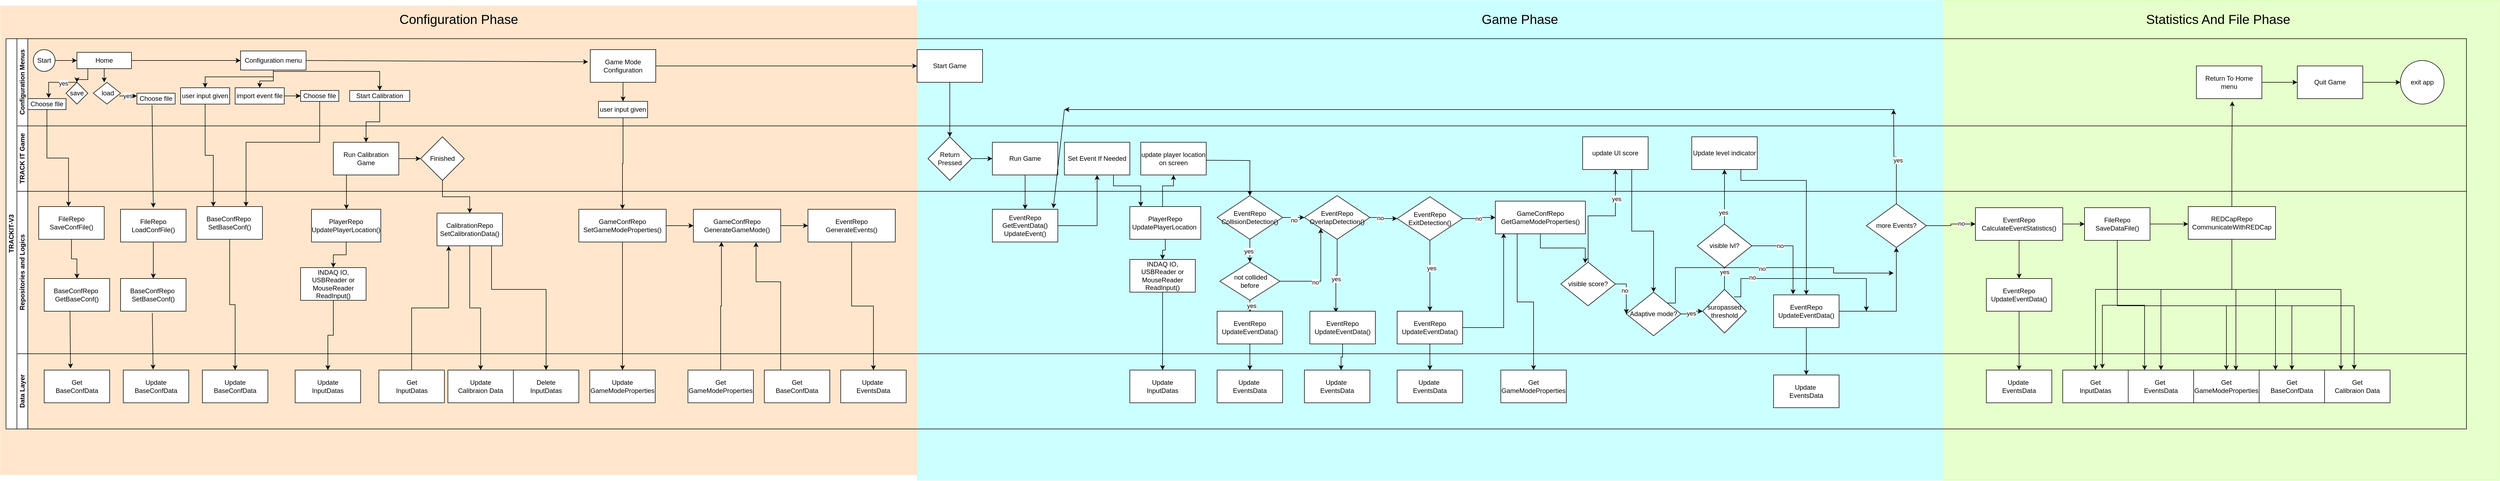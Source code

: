 <mxfile version="21.6.1" type="device">
  <diagram id="prtHgNgQTEPvFCAcTncT" name="Page-1">
    <mxGraphModel dx="2963" dy="1720" grid="1" gridSize="10" guides="1" tooltips="1" connect="1" arrows="1" fold="1" page="1" pageScale="1" pageWidth="827" pageHeight="1169" math="0" shadow="0">
      <root>
        <mxCell id="0" />
        <mxCell id="1" parent="0" />
        <mxCell id="Np0CJvyXixLCa7mFYNu2-282" value="" style="rounded=0;whiteSpace=wrap;html=1;strokeColor=#CCFF99;fillColor=#E6FFCC;" vertex="1" parent="1">
          <mxGeometry x="3660" y="60" width="1030" height="880" as="geometry" />
        </mxCell>
        <mxCell id="Np0CJvyXixLCa7mFYNu2-280" value="" style="rounded=0;whiteSpace=wrap;html=1;fillColor=#CCFFFF;strokeColor=#CCFFFF;" vertex="1" parent="1">
          <mxGeometry x="1790" y="60" width="1880" height="880" as="geometry" />
        </mxCell>
        <mxCell id="Np0CJvyXixLCa7mFYNu2-279" value="" style="rounded=0;whiteSpace=wrap;html=1;fillColor=#FFE6CC;strokeColor=#FFE6CC;" vertex="1" parent="1">
          <mxGeometry x="110" y="70" width="1680" height="860" as="geometry" />
        </mxCell>
        <mxCell id="dNxyNK7c78bLwvsdeMH5-19" value="TRACKIT-V3" style="swimlane;html=1;childLayout=stackLayout;resizeParent=1;resizeParentMax=0;horizontal=0;startSize=20;horizontalStack=0;" parent="1" vertex="1">
          <mxGeometry x="120" y="130" width="4510" height="716" as="geometry" />
        </mxCell>
        <mxCell id="dNxyNK7c78bLwvsdeMH5-20" value="Configuration Menus" style="swimlane;html=1;startSize=20;horizontal=0;" parent="dNxyNK7c78bLwvsdeMH5-19" vertex="1">
          <mxGeometry x="20" width="4490" height="160" as="geometry" />
        </mxCell>
        <mxCell id="dNxyNK7c78bLwvsdeMH5-25" value="" style="edgeStyle=orthogonalEdgeStyle;rounded=0;orthogonalLoop=1;jettySize=auto;html=1;" parent="dNxyNK7c78bLwvsdeMH5-20" source="dNxyNK7c78bLwvsdeMH5-23" edge="1">
          <mxGeometry relative="1" as="geometry">
            <mxPoint x="110" y="40" as="targetPoint" />
          </mxGeometry>
        </mxCell>
        <mxCell id="dNxyNK7c78bLwvsdeMH5-23" value="Start" style="ellipse;whiteSpace=wrap;html=1;" parent="dNxyNK7c78bLwvsdeMH5-20" vertex="1">
          <mxGeometry x="30" y="20" width="40" height="40" as="geometry" />
        </mxCell>
        <mxCell id="Np0CJvyXixLCa7mFYNu2-277" style="edgeStyle=orthogonalEdgeStyle;rounded=0;orthogonalLoop=1;jettySize=auto;html=1;entryX=0.4;entryY=0;entryDx=0;entryDy=0;entryPerimeter=0;" edge="1" parent="dNxyNK7c78bLwvsdeMH5-20" source="Np0CJvyXixLCa7mFYNu2-10" target="Np0CJvyXixLCa7mFYNu2-11">
          <mxGeometry relative="1" as="geometry" />
        </mxCell>
        <mxCell id="Np0CJvyXixLCa7mFYNu2-278" style="edgeStyle=orthogonalEdgeStyle;rounded=0;orthogonalLoop=1;jettySize=auto;html=1;entryX=0.5;entryY=0;entryDx=0;entryDy=0;" edge="1" parent="dNxyNK7c78bLwvsdeMH5-20" source="Np0CJvyXixLCa7mFYNu2-10" target="Np0CJvyXixLCa7mFYNu2-22">
          <mxGeometry relative="1" as="geometry">
            <Array as="points">
              <mxPoint x="130" y="75" />
              <mxPoint x="110" y="75" />
            </Array>
          </mxGeometry>
        </mxCell>
        <mxCell id="Np0CJvyXixLCa7mFYNu2-10" value="Home" style="rounded=0;whiteSpace=wrap;html=1;" vertex="1" parent="dNxyNK7c78bLwvsdeMH5-20">
          <mxGeometry x="110" y="25" width="100" height="30" as="geometry" />
        </mxCell>
        <mxCell id="Np0CJvyXixLCa7mFYNu2-11" value="&amp;nbsp;load" style="rhombus;whiteSpace=wrap;html=1;" vertex="1" parent="dNxyNK7c78bLwvsdeMH5-20">
          <mxGeometry x="140" y="80" width="50" height="40" as="geometry" />
        </mxCell>
        <mxCell id="Np0CJvyXixLCa7mFYNu2-13" value="Choose file" style="rounded=0;whiteSpace=wrap;html=1;" vertex="1" parent="dNxyNK7c78bLwvsdeMH5-20">
          <mxGeometry x="220" y="100" width="70" height="20" as="geometry" />
        </mxCell>
        <mxCell id="Np0CJvyXixLCa7mFYNu2-14" value="" style="edgeStyle=orthogonalEdgeStyle;rounded=0;orthogonalLoop=1;jettySize=auto;html=1;exitX=0.954;exitY=0.627;exitDx=0;exitDy=0;exitPerimeter=0;" edge="1" parent="dNxyNK7c78bLwvsdeMH5-20" source="Np0CJvyXixLCa7mFYNu2-11">
          <mxGeometry relative="1" as="geometry">
            <mxPoint x="190" y="130" as="sourcePoint" />
            <mxPoint x="220" y="105" as="targetPoint" />
          </mxGeometry>
        </mxCell>
        <mxCell id="Np0CJvyXixLCa7mFYNu2-19" value="yes" style="edgeLabel;html=1;align=center;verticalAlign=middle;resizable=0;points=[];" vertex="1" connectable="0" parent="Np0CJvyXixLCa7mFYNu2-14">
          <mxGeometry x="-0.088" relative="1" as="geometry">
            <mxPoint as="offset" />
          </mxGeometry>
        </mxCell>
        <mxCell id="Np0CJvyXixLCa7mFYNu2-20" value="" style="endArrow=classic;html=1;rounded=0;exitX=1;exitY=0.5;exitDx=0;exitDy=0;entryX=0;entryY=0.5;entryDx=0;entryDy=0;" edge="1" parent="dNxyNK7c78bLwvsdeMH5-20" source="Np0CJvyXixLCa7mFYNu2-10" target="Np0CJvyXixLCa7mFYNu2-21">
          <mxGeometry width="50" height="50" relative="1" as="geometry">
            <mxPoint x="270" y="90" as="sourcePoint" />
            <mxPoint x="310" y="40" as="targetPoint" />
          </mxGeometry>
        </mxCell>
        <mxCell id="Np0CJvyXixLCa7mFYNu2-272" style="edgeStyle=orthogonalEdgeStyle;rounded=0;orthogonalLoop=1;jettySize=auto;html=1;" edge="1" parent="dNxyNK7c78bLwvsdeMH5-20" source="Np0CJvyXixLCa7mFYNu2-21" target="Np0CJvyXixLCa7mFYNu2-45">
          <mxGeometry relative="1" as="geometry">
            <Array as="points">
              <mxPoint x="470" y="60" />
              <mxPoint x="665" y="60" />
            </Array>
          </mxGeometry>
        </mxCell>
        <mxCell id="Np0CJvyXixLCa7mFYNu2-273" style="edgeStyle=orthogonalEdgeStyle;rounded=0;orthogonalLoop=1;jettySize=auto;html=1;" edge="1" parent="dNxyNK7c78bLwvsdeMH5-20" source="Np0CJvyXixLCa7mFYNu2-21" target="Np0CJvyXixLCa7mFYNu2-35">
          <mxGeometry relative="1" as="geometry" />
        </mxCell>
        <mxCell id="Np0CJvyXixLCa7mFYNu2-274" style="edgeStyle=orthogonalEdgeStyle;rounded=0;orthogonalLoop=1;jettySize=auto;html=1;" edge="1" parent="dNxyNK7c78bLwvsdeMH5-20" source="Np0CJvyXixLCa7mFYNu2-21" target="Np0CJvyXixLCa7mFYNu2-34">
          <mxGeometry relative="1" as="geometry">
            <Array as="points">
              <mxPoint x="470" y="70" />
              <mxPoint x="345" y="70" />
            </Array>
          </mxGeometry>
        </mxCell>
        <mxCell id="Np0CJvyXixLCa7mFYNu2-21" value="Configuration menu" style="rounded=0;whiteSpace=wrap;html=1;" vertex="1" parent="dNxyNK7c78bLwvsdeMH5-20">
          <mxGeometry x="410" y="22.5" width="120" height="35" as="geometry" />
        </mxCell>
        <mxCell id="Np0CJvyXixLCa7mFYNu2-29" style="edgeStyle=orthogonalEdgeStyle;rounded=0;orthogonalLoop=1;jettySize=auto;html=1;entryX=0.546;entryY=-0.055;entryDx=0;entryDy=0;entryPerimeter=0;" edge="1" parent="dNxyNK7c78bLwvsdeMH5-20" source="Np0CJvyXixLCa7mFYNu2-22" target="Np0CJvyXixLCa7mFYNu2-27">
          <mxGeometry relative="1" as="geometry">
            <Array as="points">
              <mxPoint x="58" y="80" />
            </Array>
          </mxGeometry>
        </mxCell>
        <mxCell id="Np0CJvyXixLCa7mFYNu2-30" value="yes" style="edgeLabel;html=1;align=center;verticalAlign=middle;resizable=0;points=[];" vertex="1" connectable="0" parent="Np0CJvyXixLCa7mFYNu2-29">
          <mxGeometry x="-0.377" y="2" relative="1" as="geometry">
            <mxPoint as="offset" />
          </mxGeometry>
        </mxCell>
        <mxCell id="Np0CJvyXixLCa7mFYNu2-22" value="save" style="rhombus;whiteSpace=wrap;html=1;" vertex="1" parent="dNxyNK7c78bLwvsdeMH5-20">
          <mxGeometry x="90" y="80" width="40" height="40" as="geometry" />
        </mxCell>
        <mxCell id="Np0CJvyXixLCa7mFYNu2-27" value="Choose file" style="rounded=0;whiteSpace=wrap;html=1;" vertex="1" parent="dNxyNK7c78bLwvsdeMH5-20">
          <mxGeometry x="20" y="110" width="70" height="20" as="geometry" />
        </mxCell>
        <mxCell id="Np0CJvyXixLCa7mFYNu2-34" value="user input given" style="rounded=0;whiteSpace=wrap;html=1;" vertex="1" parent="dNxyNK7c78bLwvsdeMH5-20">
          <mxGeometry x="300" y="90" width="90" height="30" as="geometry" />
        </mxCell>
        <mxCell id="Np0CJvyXixLCa7mFYNu2-276" style="edgeStyle=orthogonalEdgeStyle;rounded=0;orthogonalLoop=1;jettySize=auto;html=1;entryX=0;entryY=0.5;entryDx=0;entryDy=0;" edge="1" parent="dNxyNK7c78bLwvsdeMH5-20" source="Np0CJvyXixLCa7mFYNu2-35" target="Np0CJvyXixLCa7mFYNu2-37">
          <mxGeometry relative="1" as="geometry" />
        </mxCell>
        <mxCell id="Np0CJvyXixLCa7mFYNu2-35" value="import event file" style="rounded=0;whiteSpace=wrap;html=1;" vertex="1" parent="dNxyNK7c78bLwvsdeMH5-20">
          <mxGeometry x="400" y="90" width="90" height="30" as="geometry" />
        </mxCell>
        <mxCell id="Np0CJvyXixLCa7mFYNu2-37" value="Choose file" style="rounded=0;whiteSpace=wrap;html=1;" vertex="1" parent="dNxyNK7c78bLwvsdeMH5-20">
          <mxGeometry x="520" y="95" width="70" height="20" as="geometry" />
        </mxCell>
        <mxCell id="Np0CJvyXixLCa7mFYNu2-45" value="Start Calibration" style="rounded=0;whiteSpace=wrap;html=1;" vertex="1" parent="dNxyNK7c78bLwvsdeMH5-20">
          <mxGeometry x="610" y="95" width="110" height="20" as="geometry" />
        </mxCell>
        <mxCell id="Np0CJvyXixLCa7mFYNu2-82" style="edgeStyle=orthogonalEdgeStyle;rounded=0;orthogonalLoop=1;jettySize=auto;html=1;" edge="1" parent="dNxyNK7c78bLwvsdeMH5-20" source="Np0CJvyXixLCa7mFYNu2-54" target="Np0CJvyXixLCa7mFYNu2-56">
          <mxGeometry relative="1" as="geometry" />
        </mxCell>
        <mxCell id="Np0CJvyXixLCa7mFYNu2-101" style="edgeStyle=orthogonalEdgeStyle;rounded=0;orthogonalLoop=1;jettySize=auto;html=1;" edge="1" parent="dNxyNK7c78bLwvsdeMH5-20" source="Np0CJvyXixLCa7mFYNu2-54" target="Np0CJvyXixLCa7mFYNu2-99">
          <mxGeometry relative="1" as="geometry" />
        </mxCell>
        <mxCell id="Np0CJvyXixLCa7mFYNu2-54" value="Game Mode Configuration" style="rounded=0;whiteSpace=wrap;html=1;" vertex="1" parent="dNxyNK7c78bLwvsdeMH5-20">
          <mxGeometry x="1051" y="20" width="120" height="60" as="geometry" />
        </mxCell>
        <mxCell id="Np0CJvyXixLCa7mFYNu2-55" value="" style="endArrow=classic;html=1;rounded=0;exitX=1;exitY=0.5;exitDx=0;exitDy=0;entryX=-0.034;entryY=0.374;entryDx=0;entryDy=0;entryPerimeter=0;" edge="1" parent="dNxyNK7c78bLwvsdeMH5-20" source="Np0CJvyXixLCa7mFYNu2-21" target="Np0CJvyXixLCa7mFYNu2-54">
          <mxGeometry width="50" height="50" relative="1" as="geometry">
            <mxPoint x="620" y="80" as="sourcePoint" />
            <mxPoint x="670" y="30" as="targetPoint" />
          </mxGeometry>
        </mxCell>
        <mxCell id="Np0CJvyXixLCa7mFYNu2-56" value="user input given" style="rounded=0;whiteSpace=wrap;html=1;" vertex="1" parent="dNxyNK7c78bLwvsdeMH5-20">
          <mxGeometry x="1066" y="115" width="90" height="30" as="geometry" />
        </mxCell>
        <mxCell id="Np0CJvyXixLCa7mFYNu2-99" value="Start Game" style="rounded=0;whiteSpace=wrap;html=1;" vertex="1" parent="dNxyNK7c78bLwvsdeMH5-20">
          <mxGeometry x="1650" y="20" width="120" height="60" as="geometry" />
        </mxCell>
        <mxCell id="Np0CJvyXixLCa7mFYNu2-221" value="" style="endArrow=classic;html=1;rounded=0;" edge="1" parent="dNxyNK7c78bLwvsdeMH5-20">
          <mxGeometry width="50" height="50" relative="1" as="geometry">
            <mxPoint x="3441.333" y="130" as="sourcePoint" />
            <mxPoint x="1920" y="130" as="targetPoint" />
          </mxGeometry>
        </mxCell>
        <mxCell id="Np0CJvyXixLCa7mFYNu2-265" style="edgeStyle=orthogonalEdgeStyle;rounded=0;orthogonalLoop=1;jettySize=auto;html=1;entryX=0;entryY=0.5;entryDx=0;entryDy=0;" edge="1" parent="dNxyNK7c78bLwvsdeMH5-20" source="Np0CJvyXixLCa7mFYNu2-262" target="Np0CJvyXixLCa7mFYNu2-264">
          <mxGeometry relative="1" as="geometry" />
        </mxCell>
        <mxCell id="Np0CJvyXixLCa7mFYNu2-262" value="Return To Home menu" style="rounded=0;whiteSpace=wrap;html=1;" vertex="1" parent="dNxyNK7c78bLwvsdeMH5-20">
          <mxGeometry x="3995" y="50" width="120" height="60" as="geometry" />
        </mxCell>
        <mxCell id="Np0CJvyXixLCa7mFYNu2-267" style="edgeStyle=orthogonalEdgeStyle;rounded=0;orthogonalLoop=1;jettySize=auto;html=1;" edge="1" parent="dNxyNK7c78bLwvsdeMH5-20" source="Np0CJvyXixLCa7mFYNu2-264" target="Np0CJvyXixLCa7mFYNu2-266">
          <mxGeometry relative="1" as="geometry" />
        </mxCell>
        <mxCell id="Np0CJvyXixLCa7mFYNu2-264" value="Quit Game" style="rounded=0;whiteSpace=wrap;html=1;" vertex="1" parent="dNxyNK7c78bLwvsdeMH5-20">
          <mxGeometry x="4180" y="50" width="120" height="60" as="geometry" />
        </mxCell>
        <mxCell id="Np0CJvyXixLCa7mFYNu2-266" value="exit app" style="ellipse;whiteSpace=wrap;html=1;aspect=fixed;" vertex="1" parent="dNxyNK7c78bLwvsdeMH5-20">
          <mxGeometry x="4369" y="40" width="80" height="80" as="geometry" />
        </mxCell>
        <mxCell id="dNxyNK7c78bLwvsdeMH5-21" value="TRACK IT Game" style="swimlane;html=1;startSize=20;horizontal=0;" parent="dNxyNK7c78bLwvsdeMH5-19" vertex="1">
          <mxGeometry x="20" y="160" width="4490" height="120" as="geometry" />
        </mxCell>
        <mxCell id="Np0CJvyXixLCa7mFYNu2-64" style="edgeStyle=orthogonalEdgeStyle;rounded=0;orthogonalLoop=1;jettySize=auto;html=1;entryX=0;entryY=0.5;entryDx=0;entryDy=0;" edge="1" parent="dNxyNK7c78bLwvsdeMH5-21" source="Np0CJvyXixLCa7mFYNu2-48" target="Np0CJvyXixLCa7mFYNu2-68">
          <mxGeometry relative="1" as="geometry">
            <mxPoint x="730" y="60" as="targetPoint" />
          </mxGeometry>
        </mxCell>
        <mxCell id="Np0CJvyXixLCa7mFYNu2-48" value="Run Calibration Game" style="rounded=0;whiteSpace=wrap;html=1;" vertex="1" parent="dNxyNK7c78bLwvsdeMH5-21">
          <mxGeometry x="580" y="30" width="120" height="60" as="geometry" />
        </mxCell>
        <mxCell id="Np0CJvyXixLCa7mFYNu2-68" value="Finished" style="rhombus;whiteSpace=wrap;html=1;" vertex="1" parent="dNxyNK7c78bLwvsdeMH5-21">
          <mxGeometry x="740" y="20" width="80" height="80" as="geometry" />
        </mxCell>
        <mxCell id="Np0CJvyXixLCa7mFYNu2-106" style="edgeStyle=orthogonalEdgeStyle;rounded=0;orthogonalLoop=1;jettySize=auto;html=1;entryX=0;entryY=0.5;entryDx=0;entryDy=0;" edge="1" parent="dNxyNK7c78bLwvsdeMH5-21" source="Np0CJvyXixLCa7mFYNu2-103" target="Np0CJvyXixLCa7mFYNu2-105">
          <mxGeometry relative="1" as="geometry" />
        </mxCell>
        <mxCell id="Np0CJvyXixLCa7mFYNu2-103" value="Return Pressed" style="rhombus;whiteSpace=wrap;html=1;" vertex="1" parent="dNxyNK7c78bLwvsdeMH5-21">
          <mxGeometry x="1670" y="20" width="80" height="80" as="geometry" />
        </mxCell>
        <mxCell id="Np0CJvyXixLCa7mFYNu2-105" value="Run Game" style="rounded=0;whiteSpace=wrap;html=1;" vertex="1" parent="dNxyNK7c78bLwvsdeMH5-21">
          <mxGeometry x="1788" y="30" width="120" height="60" as="geometry" />
        </mxCell>
        <mxCell id="Np0CJvyXixLCa7mFYNu2-111" value="Set Event If Needed" style="rounded=0;whiteSpace=wrap;html=1;" vertex="1" parent="dNxyNK7c78bLwvsdeMH5-21">
          <mxGeometry x="1920" y="30" width="120" height="60" as="geometry" />
        </mxCell>
        <mxCell id="Np0CJvyXixLCa7mFYNu2-123" value="update player location on screen" style="rounded=0;whiteSpace=wrap;html=1;" vertex="1" parent="dNxyNK7c78bLwvsdeMH5-21">
          <mxGeometry x="2060" y="30" width="120" height="60" as="geometry" />
        </mxCell>
        <mxCell id="Np0CJvyXixLCa7mFYNu2-183" value="update UI score" style="rounded=0;whiteSpace=wrap;html=1;" vertex="1" parent="dNxyNK7c78bLwvsdeMH5-21">
          <mxGeometry x="2870" y="20" width="120" height="60" as="geometry" />
        </mxCell>
        <mxCell id="Np0CJvyXixLCa7mFYNu2-188" value="Update level indicator" style="rounded=0;whiteSpace=wrap;html=1;" vertex="1" parent="dNxyNK7c78bLwvsdeMH5-21">
          <mxGeometry x="3070" y="20" width="120" height="60" as="geometry" />
        </mxCell>
        <mxCell id="Np0CJvyXixLCa7mFYNu2-18" value="" style="endArrow=classic;html=1;rounded=0;exitX=0.485;exitY=1.053;exitDx=0;exitDy=0;exitPerimeter=0;entryX=0.455;entryY=-0.018;entryDx=0;entryDy=0;entryPerimeter=0;" edge="1" parent="dNxyNK7c78bLwvsdeMH5-19" source="Np0CJvyXixLCa7mFYNu2-16" target="Np0CJvyXixLCa7mFYNu2-17">
          <mxGeometry width="50" height="50" relative="1" as="geometry">
            <mxPoint x="400" y="450" as="sourcePoint" />
            <mxPoint x="450" y="400" as="targetPoint" />
          </mxGeometry>
        </mxCell>
        <mxCell id="Np0CJvyXixLCa7mFYNu2-32" value="" style="endArrow=classic;html=1;rounded=0;exitX=0.394;exitY=0.982;exitDx=0;exitDy=0;exitPerimeter=0;entryX=0.402;entryY=-0.05;entryDx=0;entryDy=0;entryPerimeter=0;" edge="1" parent="dNxyNK7c78bLwvsdeMH5-19" source="Np0CJvyXixLCa7mFYNu2-25" target="Np0CJvyXixLCa7mFYNu2-24">
          <mxGeometry width="50" height="50" relative="1" as="geometry">
            <mxPoint x="89" y="139" as="sourcePoint" />
            <mxPoint x="100" y="297" as="targetPoint" />
          </mxGeometry>
        </mxCell>
        <mxCell id="Np0CJvyXixLCa7mFYNu2-67" value="" style="edgeStyle=orthogonalEdgeStyle;rounded=0;orthogonalLoop=1;jettySize=auto;html=1;" edge="1" parent="dNxyNK7c78bLwvsdeMH5-19" source="Np0CJvyXixLCa7mFYNu2-48" target="Np0CJvyXixLCa7mFYNu2-65">
          <mxGeometry relative="1" as="geometry">
            <Array as="points">
              <mxPoint x="624" y="270" />
              <mxPoint x="624" y="270" />
            </Array>
          </mxGeometry>
        </mxCell>
        <mxCell id="Np0CJvyXixLCa7mFYNu2-69" value="" style="edgeStyle=orthogonalEdgeStyle;rounded=0;orthogonalLoop=1;jettySize=auto;html=1;" edge="1" parent="dNxyNK7c78bLwvsdeMH5-19" source="Np0CJvyXixLCa7mFYNu2-68" target="Np0CJvyXixLCa7mFYNu2-50">
          <mxGeometry relative="1" as="geometry" />
        </mxCell>
        <mxCell id="Np0CJvyXixLCa7mFYNu2-76" style="edgeStyle=orthogonalEdgeStyle;rounded=0;orthogonalLoop=1;jettySize=auto;html=1;" edge="1" parent="dNxyNK7c78bLwvsdeMH5-19" source="Np0CJvyXixLCa7mFYNu2-70" target="Np0CJvyXixLCa7mFYNu2-75">
          <mxGeometry relative="1" as="geometry" />
        </mxCell>
        <mxCell id="Np0CJvyXixLCa7mFYNu2-78" style="edgeStyle=orthogonalEdgeStyle;rounded=0;orthogonalLoop=1;jettySize=auto;html=1;entryX=0.178;entryY=1.006;entryDx=0;entryDy=0;entryPerimeter=0;" edge="1" parent="dNxyNK7c78bLwvsdeMH5-19" source="Np0CJvyXixLCa7mFYNu2-77" target="Np0CJvyXixLCa7mFYNu2-50">
          <mxGeometry relative="1" as="geometry" />
        </mxCell>
        <mxCell id="Np0CJvyXixLCa7mFYNu2-79" style="edgeStyle=orthogonalEdgeStyle;rounded=0;orthogonalLoop=1;jettySize=auto;html=1;entryX=0.5;entryY=0;entryDx=0;entryDy=0;" edge="1" parent="dNxyNK7c78bLwvsdeMH5-19" source="Np0CJvyXixLCa7mFYNu2-50" target="Np0CJvyXixLCa7mFYNu2-51">
          <mxGeometry relative="1" as="geometry" />
        </mxCell>
        <mxCell id="Np0CJvyXixLCa7mFYNu2-81" style="edgeStyle=orthogonalEdgeStyle;rounded=0;orthogonalLoop=1;jettySize=auto;html=1;" edge="1" parent="dNxyNK7c78bLwvsdeMH5-19" source="Np0CJvyXixLCa7mFYNu2-50" target="Np0CJvyXixLCa7mFYNu2-80">
          <mxGeometry relative="1" as="geometry">
            <Array as="points">
              <mxPoint x="890" y="460" />
              <mxPoint x="990" y="460" />
            </Array>
          </mxGeometry>
        </mxCell>
        <mxCell id="Np0CJvyXixLCa7mFYNu2-83" style="edgeStyle=orthogonalEdgeStyle;rounded=0;orthogonalLoop=1;jettySize=auto;html=1;" edge="1" parent="dNxyNK7c78bLwvsdeMH5-19" source="Np0CJvyXixLCa7mFYNu2-56" target="Np0CJvyXixLCa7mFYNu2-58">
          <mxGeometry relative="1" as="geometry" />
        </mxCell>
        <mxCell id="Np0CJvyXixLCa7mFYNu2-84" style="edgeStyle=orthogonalEdgeStyle;rounded=0;orthogonalLoop=1;jettySize=auto;html=1;" edge="1" parent="dNxyNK7c78bLwvsdeMH5-19" source="Np0CJvyXixLCa7mFYNu2-58" target="Np0CJvyXixLCa7mFYNu2-60">
          <mxGeometry relative="1" as="geometry" />
        </mxCell>
        <mxCell id="Np0CJvyXixLCa7mFYNu2-89" style="edgeStyle=orthogonalEdgeStyle;rounded=0;orthogonalLoop=1;jettySize=auto;html=1;entryX=0.321;entryY=0.996;entryDx=0;entryDy=0;entryPerimeter=0;" edge="1" parent="dNxyNK7c78bLwvsdeMH5-19" source="Np0CJvyXixLCa7mFYNu2-88" target="Np0CJvyXixLCa7mFYNu2-86">
          <mxGeometry relative="1" as="geometry" />
        </mxCell>
        <mxCell id="dNxyNK7c78bLwvsdeMH5-22" value="Repositories and Logics" style="swimlane;html=1;startSize=20;horizontal=0;" parent="dNxyNK7c78bLwvsdeMH5-19" vertex="1">
          <mxGeometry x="20" y="280" width="4490" height="298" as="geometry" />
        </mxCell>
        <mxCell id="Np0CJvyXixLCa7mFYNu2-15" value="" style="endArrow=classic;html=1;rounded=0;exitX=0.396;exitY=1.088;exitDx=0;exitDy=0;exitPerimeter=0;" edge="1" parent="dNxyNK7c78bLwvsdeMH5-22" source="Np0CJvyXixLCa7mFYNu2-13">
          <mxGeometry width="50" height="50" relative="1" as="geometry">
            <mxPoint x="230" y="80" as="sourcePoint" />
            <mxPoint x="250" y="30" as="targetPoint" />
          </mxGeometry>
        </mxCell>
        <mxCell id="Np0CJvyXixLCa7mFYNu2-16" value="BaseConfRepo&amp;nbsp;&lt;br&gt;SetBaseConf()" style="rounded=0;whiteSpace=wrap;html=1;" vertex="1" parent="dNxyNK7c78bLwvsdeMH5-22">
          <mxGeometry x="190" y="160" width="120" height="60" as="geometry" />
        </mxCell>
        <mxCell id="Np0CJvyXixLCa7mFYNu2-25" value="BaseConfRepo&amp;nbsp;&lt;br&gt;GetBaseConf()" style="rounded=0;whiteSpace=wrap;html=1;" vertex="1" parent="dNxyNK7c78bLwvsdeMH5-22">
          <mxGeometry x="50" y="160" width="120" height="60" as="geometry" />
        </mxCell>
        <mxCell id="Np0CJvyXixLCa7mFYNu2-40" value="BaseConfRepo&amp;nbsp;&lt;br&gt;SetBaseConf()" style="rounded=0;whiteSpace=wrap;html=1;" vertex="1" parent="dNxyNK7c78bLwvsdeMH5-22">
          <mxGeometry x="330" y="28" width="120" height="60" as="geometry" />
        </mxCell>
        <mxCell id="Np0CJvyXixLCa7mFYNu2-50" value="CalibrationRepo&lt;br&gt;SetCalibrationData()" style="rounded=0;whiteSpace=wrap;html=1;" vertex="1" parent="dNxyNK7c78bLwvsdeMH5-22">
          <mxGeometry x="770" y="40" width="120" height="60" as="geometry" />
        </mxCell>
        <mxCell id="Np0CJvyXixLCa7mFYNu2-87" style="edgeStyle=orthogonalEdgeStyle;rounded=0;orthogonalLoop=1;jettySize=auto;html=1;" edge="1" parent="dNxyNK7c78bLwvsdeMH5-22" source="Np0CJvyXixLCa7mFYNu2-58" target="Np0CJvyXixLCa7mFYNu2-86">
          <mxGeometry relative="1" as="geometry" />
        </mxCell>
        <mxCell id="Np0CJvyXixLCa7mFYNu2-58" value="GameConfRepo&lt;br&gt;SetGameModeProperties()" style="rounded=0;whiteSpace=wrap;html=1;" vertex="1" parent="dNxyNK7c78bLwvsdeMH5-22">
          <mxGeometry x="1030" y="33" width="160" height="60" as="geometry" />
        </mxCell>
        <mxCell id="Np0CJvyXixLCa7mFYNu2-73" style="edgeStyle=orthogonalEdgeStyle;rounded=0;orthogonalLoop=1;jettySize=auto;html=1;" edge="1" parent="dNxyNK7c78bLwvsdeMH5-22" source="Np0CJvyXixLCa7mFYNu2-65" target="Np0CJvyXixLCa7mFYNu2-70">
          <mxGeometry relative="1" as="geometry" />
        </mxCell>
        <mxCell id="Np0CJvyXixLCa7mFYNu2-65" value="PlayerRepo&lt;br&gt;UpdatePlayerLocation()" style="rounded=0;whiteSpace=wrap;html=1;" vertex="1" parent="dNxyNK7c78bLwvsdeMH5-22">
          <mxGeometry x="540" y="33" width="127" height="60" as="geometry" />
        </mxCell>
        <mxCell id="Np0CJvyXixLCa7mFYNu2-70" value="INDAQ IO, USBReader or MouseReader&lt;br&gt;ReadInput()" style="rounded=0;whiteSpace=wrap;html=1;" vertex="1" parent="dNxyNK7c78bLwvsdeMH5-22">
          <mxGeometry x="520" y="140" width="120" height="60" as="geometry" />
        </mxCell>
        <mxCell id="Np0CJvyXixLCa7mFYNu2-93" style="edgeStyle=orthogonalEdgeStyle;rounded=0;orthogonalLoop=1;jettySize=auto;html=1;entryX=0;entryY=0.5;entryDx=0;entryDy=0;" edge="1" parent="dNxyNK7c78bLwvsdeMH5-22" source="Np0CJvyXixLCa7mFYNu2-86" target="Np0CJvyXixLCa7mFYNu2-92">
          <mxGeometry relative="1" as="geometry" />
        </mxCell>
        <mxCell id="Np0CJvyXixLCa7mFYNu2-86" value="GameConfRepo&lt;br&gt;GenerateGameMode()" style="rounded=0;whiteSpace=wrap;html=1;" vertex="1" parent="dNxyNK7c78bLwvsdeMH5-22">
          <mxGeometry x="1240" y="33" width="160" height="60" as="geometry" />
        </mxCell>
        <mxCell id="Np0CJvyXixLCa7mFYNu2-92" value="EventRepo&lt;br&gt;GenerateEvents()" style="rounded=0;whiteSpace=wrap;html=1;" vertex="1" parent="dNxyNK7c78bLwvsdeMH5-22">
          <mxGeometry x="1450" y="33" width="160" height="60" as="geometry" />
        </mxCell>
        <mxCell id="Np0CJvyXixLCa7mFYNu2-107" value="EventRepo&lt;br&gt;GetEventData()&lt;br&gt;UpdateEvent()" style="rounded=0;whiteSpace=wrap;html=1;" vertex="1" parent="dNxyNK7c78bLwvsdeMH5-22">
          <mxGeometry x="1788" y="33" width="120" height="60" as="geometry" />
        </mxCell>
        <mxCell id="Np0CJvyXixLCa7mFYNu2-122" style="edgeStyle=orthogonalEdgeStyle;rounded=0;orthogonalLoop=1;jettySize=auto;html=1;" edge="1" parent="dNxyNK7c78bLwvsdeMH5-22" source="Np0CJvyXixLCa7mFYNu2-113" target="Np0CJvyXixLCa7mFYNu2-119">
          <mxGeometry relative="1" as="geometry" />
        </mxCell>
        <mxCell id="Np0CJvyXixLCa7mFYNu2-113" value="PlayerRepo&lt;br&gt;UpdatePlayerLocation&amp;nbsp;" style="rounded=0;whiteSpace=wrap;html=1;" vertex="1" parent="dNxyNK7c78bLwvsdeMH5-22">
          <mxGeometry x="2040" y="28" width="130" height="60" as="geometry" />
        </mxCell>
        <mxCell id="Np0CJvyXixLCa7mFYNu2-119" value="INDAQ IO, USBReader or MouseReader&lt;br&gt;ReadInput()" style="rounded=0;whiteSpace=wrap;html=1;" vertex="1" parent="dNxyNK7c78bLwvsdeMH5-22">
          <mxGeometry x="2040" y="125" width="120" height="60" as="geometry" />
        </mxCell>
        <mxCell id="Np0CJvyXixLCa7mFYNu2-125" style="edgeStyle=orthogonalEdgeStyle;rounded=0;orthogonalLoop=1;jettySize=auto;html=1;entryX=0.5;entryY=0;entryDx=0;entryDy=0;" edge="1" parent="dNxyNK7c78bLwvsdeMH5-22" target="Np0CJvyXixLCa7mFYNu2-138">
          <mxGeometry relative="1" as="geometry">
            <mxPoint x="2261" y="30" as="targetPoint" />
            <mxPoint x="2180" y="-57" as="sourcePoint" />
          </mxGeometry>
        </mxCell>
        <mxCell id="Np0CJvyXixLCa7mFYNu2-132" style="edgeStyle=orthogonalEdgeStyle;rounded=0;orthogonalLoop=1;jettySize=auto;html=1;entryX=0.507;entryY=-0.063;entryDx=0;entryDy=0;entryPerimeter=0;" edge="1" parent="dNxyNK7c78bLwvsdeMH5-22" source="Np0CJvyXixLCa7mFYNu2-127" target="Np0CJvyXixLCa7mFYNu2-130">
          <mxGeometry relative="1" as="geometry" />
        </mxCell>
        <mxCell id="Np0CJvyXixLCa7mFYNu2-143" value="yes" style="edgeLabel;html=1;align=center;verticalAlign=middle;resizable=0;points=[];" vertex="1" connectable="0" parent="Np0CJvyXixLCa7mFYNu2-132">
          <mxGeometry x="-0.187" y="3" relative="1" as="geometry">
            <mxPoint as="offset" />
          </mxGeometry>
        </mxCell>
        <mxCell id="Np0CJvyXixLCa7mFYNu2-147" style="edgeStyle=orthogonalEdgeStyle;rounded=0;orthogonalLoop=1;jettySize=auto;html=1;" edge="1" parent="dNxyNK7c78bLwvsdeMH5-22" source="Np0CJvyXixLCa7mFYNu2-127" target="Np0CJvyXixLCa7mFYNu2-144">
          <mxGeometry relative="1" as="geometry">
            <Array as="points">
              <mxPoint x="2390" y="165" />
            </Array>
          </mxGeometry>
        </mxCell>
        <mxCell id="Np0CJvyXixLCa7mFYNu2-148" value="no" style="edgeLabel;html=1;align=center;verticalAlign=middle;resizable=0;points=[];" vertex="1" connectable="0" parent="Np0CJvyXixLCa7mFYNu2-147">
          <mxGeometry x="-0.251" y="-2" relative="1" as="geometry">
            <mxPoint as="offset" />
          </mxGeometry>
        </mxCell>
        <mxCell id="Np0CJvyXixLCa7mFYNu2-127" value="&amp;nbsp;not collided &lt;br&gt;before" style="rhombus;whiteSpace=wrap;html=1;" vertex="1" parent="dNxyNK7c78bLwvsdeMH5-22">
          <mxGeometry x="2205" y="130" width="110" height="70" as="geometry" />
        </mxCell>
        <mxCell id="Np0CJvyXixLCa7mFYNu2-130" value="EventRepo&lt;br&gt;UpdateEventData()" style="rounded=0;whiteSpace=wrap;html=1;" vertex="1" parent="dNxyNK7c78bLwvsdeMH5-22">
          <mxGeometry x="2200" y="220" width="120" height="60" as="geometry" />
        </mxCell>
        <mxCell id="Np0CJvyXixLCa7mFYNu2-141" style="edgeStyle=orthogonalEdgeStyle;rounded=0;orthogonalLoop=1;jettySize=auto;html=1;entryX=0.5;entryY=0;entryDx=0;entryDy=0;" edge="1" parent="dNxyNK7c78bLwvsdeMH5-22" source="Np0CJvyXixLCa7mFYNu2-138" target="Np0CJvyXixLCa7mFYNu2-127">
          <mxGeometry relative="1" as="geometry" />
        </mxCell>
        <mxCell id="Np0CJvyXixLCa7mFYNu2-142" value="yes" style="edgeLabel;html=1;align=center;verticalAlign=middle;resizable=0;points=[];" vertex="1" connectable="0" parent="Np0CJvyXixLCa7mFYNu2-141">
          <mxGeometry x="0.048" y="-2" relative="1" as="geometry">
            <mxPoint as="offset" />
          </mxGeometry>
        </mxCell>
        <mxCell id="Np0CJvyXixLCa7mFYNu2-145" style="edgeStyle=orthogonalEdgeStyle;rounded=0;orthogonalLoop=1;jettySize=auto;html=1;entryX=0;entryY=0.5;entryDx=0;entryDy=0;" edge="1" parent="dNxyNK7c78bLwvsdeMH5-22" source="Np0CJvyXixLCa7mFYNu2-138" target="Np0CJvyXixLCa7mFYNu2-144">
          <mxGeometry relative="1" as="geometry" />
        </mxCell>
        <mxCell id="Np0CJvyXixLCa7mFYNu2-146" value="no" style="edgeLabel;html=1;align=center;verticalAlign=middle;resizable=0;points=[];" vertex="1" connectable="0" parent="Np0CJvyXixLCa7mFYNu2-145">
          <mxGeometry x="0.052" y="-5" relative="1" as="geometry">
            <mxPoint as="offset" />
          </mxGeometry>
        </mxCell>
        <mxCell id="Np0CJvyXixLCa7mFYNu2-138" value="EventRepo&lt;br style=&quot;border-color: var(--border-color);&quot;&gt;CollisionDetection()" style="rhombus;whiteSpace=wrap;html=1;" vertex="1" parent="dNxyNK7c78bLwvsdeMH5-22">
          <mxGeometry x="2200" y="8" width="120" height="80" as="geometry" />
        </mxCell>
        <mxCell id="Np0CJvyXixLCa7mFYNu2-152" style="edgeStyle=orthogonalEdgeStyle;rounded=0;orthogonalLoop=1;jettySize=auto;html=1;entryX=0.397;entryY=0.04;entryDx=0;entryDy=0;entryPerimeter=0;" edge="1" parent="dNxyNK7c78bLwvsdeMH5-22" source="Np0CJvyXixLCa7mFYNu2-144" target="Np0CJvyXixLCa7mFYNu2-151">
          <mxGeometry relative="1" as="geometry" />
        </mxCell>
        <mxCell id="Np0CJvyXixLCa7mFYNu2-153" value="yes" style="edgeLabel;html=1;align=center;verticalAlign=middle;resizable=0;points=[];" vertex="1" connectable="0" parent="Np0CJvyXixLCa7mFYNu2-152">
          <mxGeometry x="0.103" relative="1" as="geometry">
            <mxPoint as="offset" />
          </mxGeometry>
        </mxCell>
        <mxCell id="Np0CJvyXixLCa7mFYNu2-158" style="edgeStyle=orthogonalEdgeStyle;rounded=0;orthogonalLoop=1;jettySize=auto;html=1;entryX=0;entryY=0.5;entryDx=0;entryDy=0;" edge="1" parent="dNxyNK7c78bLwvsdeMH5-22" source="Np0CJvyXixLCa7mFYNu2-144" target="Np0CJvyXixLCa7mFYNu2-157">
          <mxGeometry relative="1" as="geometry" />
        </mxCell>
        <mxCell id="Np0CJvyXixLCa7mFYNu2-159" value="no" style="edgeLabel;html=1;align=center;verticalAlign=middle;resizable=0;points=[];" vertex="1" connectable="0" parent="Np0CJvyXixLCa7mFYNu2-158">
          <mxGeometry x="-0.297" y="-1" relative="1" as="geometry">
            <mxPoint as="offset" />
          </mxGeometry>
        </mxCell>
        <mxCell id="Np0CJvyXixLCa7mFYNu2-144" value="EventRepo&lt;br style=&quot;border-color: var(--border-color);&quot;&gt;OverlapDetection()" style="rhombus;whiteSpace=wrap;html=1;" vertex="1" parent="dNxyNK7c78bLwvsdeMH5-22">
          <mxGeometry x="2360" y="8" width="120" height="80" as="geometry" />
        </mxCell>
        <mxCell id="Np0CJvyXixLCa7mFYNu2-151" value="EventRepo&lt;br&gt;UpdateEventData()" style="rounded=0;whiteSpace=wrap;html=1;" vertex="1" parent="dNxyNK7c78bLwvsdeMH5-22">
          <mxGeometry x="2370" y="220" width="120" height="60" as="geometry" />
        </mxCell>
        <mxCell id="Np0CJvyXixLCa7mFYNu2-161" style="edgeStyle=orthogonalEdgeStyle;rounded=0;orthogonalLoop=1;jettySize=auto;html=1;entryX=0.5;entryY=0;entryDx=0;entryDy=0;" edge="1" parent="dNxyNK7c78bLwvsdeMH5-22" source="Np0CJvyXixLCa7mFYNu2-157" target="Np0CJvyXixLCa7mFYNu2-160">
          <mxGeometry relative="1" as="geometry" />
        </mxCell>
        <mxCell id="Np0CJvyXixLCa7mFYNu2-163" value="yes" style="edgeLabel;html=1;align=center;verticalAlign=middle;resizable=0;points=[];" vertex="1" connectable="0" parent="Np0CJvyXixLCa7mFYNu2-161">
          <mxGeometry x="-0.215" y="3" relative="1" as="geometry">
            <mxPoint as="offset" />
          </mxGeometry>
        </mxCell>
        <mxCell id="Np0CJvyXixLCa7mFYNu2-167" style="edgeStyle=orthogonalEdgeStyle;rounded=0;orthogonalLoop=1;jettySize=auto;html=1;entryX=0;entryY=0.5;entryDx=0;entryDy=0;" edge="1" parent="dNxyNK7c78bLwvsdeMH5-22" source="Np0CJvyXixLCa7mFYNu2-157" target="Np0CJvyXixLCa7mFYNu2-166">
          <mxGeometry relative="1" as="geometry" />
        </mxCell>
        <mxCell id="Np0CJvyXixLCa7mFYNu2-169" value="no" style="edgeLabel;html=1;align=center;verticalAlign=middle;resizable=0;points=[];" vertex="1" connectable="0" parent="Np0CJvyXixLCa7mFYNu2-167">
          <mxGeometry x="-0.066" relative="1" as="geometry">
            <mxPoint as="offset" />
          </mxGeometry>
        </mxCell>
        <mxCell id="Np0CJvyXixLCa7mFYNu2-157" value="EventRepo&lt;br style=&quot;border-color: var(--border-color);&quot;&gt;ExitDetection()" style="rhombus;whiteSpace=wrap;html=1;" vertex="1" parent="dNxyNK7c78bLwvsdeMH5-22">
          <mxGeometry x="2530" y="10" width="120" height="80" as="geometry" />
        </mxCell>
        <mxCell id="Np0CJvyXixLCa7mFYNu2-168" style="edgeStyle=orthogonalEdgeStyle;rounded=0;orthogonalLoop=1;jettySize=auto;html=1;entryX=0.092;entryY=0.982;entryDx=0;entryDy=0;entryPerimeter=0;" edge="1" parent="dNxyNK7c78bLwvsdeMH5-22" source="Np0CJvyXixLCa7mFYNu2-160" target="Np0CJvyXixLCa7mFYNu2-166">
          <mxGeometry relative="1" as="geometry" />
        </mxCell>
        <mxCell id="Np0CJvyXixLCa7mFYNu2-160" value="EventRepo&lt;br&gt;UpdateEventData()" style="rounded=0;whiteSpace=wrap;html=1;" vertex="1" parent="dNxyNK7c78bLwvsdeMH5-22">
          <mxGeometry x="2530" y="220" width="120" height="60" as="geometry" />
        </mxCell>
        <mxCell id="Np0CJvyXixLCa7mFYNu2-175" style="edgeStyle=orthogonalEdgeStyle;rounded=0;orthogonalLoop=1;jettySize=auto;html=1;entryX=0.448;entryY=0.022;entryDx=0;entryDy=0;entryPerimeter=0;" edge="1" parent="dNxyNK7c78bLwvsdeMH5-22" source="Np0CJvyXixLCa7mFYNu2-166" target="Np0CJvyXixLCa7mFYNu2-172">
          <mxGeometry relative="1" as="geometry" />
        </mxCell>
        <mxCell id="Np0CJvyXixLCa7mFYNu2-166" value="GameConfRepo&lt;br&gt;GetGameModeProperties()" style="rounded=0;whiteSpace=wrap;html=1;" vertex="1" parent="dNxyNK7c78bLwvsdeMH5-22">
          <mxGeometry x="2710" y="18" width="165" height="60" as="geometry" />
        </mxCell>
        <mxCell id="Np0CJvyXixLCa7mFYNu2-210" style="edgeStyle=orthogonalEdgeStyle;rounded=0;orthogonalLoop=1;jettySize=auto;html=1;" edge="1" parent="dNxyNK7c78bLwvsdeMH5-22" source="Np0CJvyXixLCa7mFYNu2-172" target="Np0CJvyXixLCa7mFYNu2-173">
          <mxGeometry relative="1" as="geometry" />
        </mxCell>
        <mxCell id="Np0CJvyXixLCa7mFYNu2-211" value="no" style="edgeLabel;html=1;align=center;verticalAlign=middle;resizable=0;points=[];" vertex="1" connectable="0" parent="Np0CJvyXixLCa7mFYNu2-210">
          <mxGeometry x="-0.156" y="-3" relative="1" as="geometry">
            <mxPoint as="offset" />
          </mxGeometry>
        </mxCell>
        <mxCell id="Np0CJvyXixLCa7mFYNu2-172" value="visible score?" style="rhombus;whiteSpace=wrap;html=1;" vertex="1" parent="dNxyNK7c78bLwvsdeMH5-22">
          <mxGeometry x="2830" y="130" width="100" height="80" as="geometry" />
        </mxCell>
        <mxCell id="Np0CJvyXixLCa7mFYNu2-185" style="edgeStyle=orthogonalEdgeStyle;rounded=0;orthogonalLoop=1;jettySize=auto;html=1;entryX=0;entryY=0.5;entryDx=0;entryDy=0;" edge="1" parent="dNxyNK7c78bLwvsdeMH5-22" source="Np0CJvyXixLCa7mFYNu2-173" target="Np0CJvyXixLCa7mFYNu2-186">
          <mxGeometry relative="1" as="geometry">
            <mxPoint x="3070" y="80" as="targetPoint" />
            <Array as="points">
              <mxPoint x="3070" y="225" />
              <mxPoint x="3070" y="220" />
            </Array>
          </mxGeometry>
        </mxCell>
        <mxCell id="Np0CJvyXixLCa7mFYNu2-187" value="yes" style="edgeLabel;html=1;align=center;verticalAlign=middle;resizable=0;points=[];" vertex="1" connectable="0" parent="Np0CJvyXixLCa7mFYNu2-185">
          <mxGeometry x="-0.186" y="1" relative="1" as="geometry">
            <mxPoint as="offset" />
          </mxGeometry>
        </mxCell>
        <mxCell id="Np0CJvyXixLCa7mFYNu2-207" style="edgeStyle=orthogonalEdgeStyle;rounded=0;orthogonalLoop=1;jettySize=auto;html=1;exitX=1;exitY=0;exitDx=0;exitDy=0;" edge="1" parent="dNxyNK7c78bLwvsdeMH5-22" source="Np0CJvyXixLCa7mFYNu2-173">
          <mxGeometry relative="1" as="geometry">
            <mxPoint x="3440" y="150" as="targetPoint" />
            <Array as="points">
              <mxPoint x="3040" y="205" />
              <mxPoint x="3040" y="140" />
              <mxPoint x="3330" y="140" />
              <mxPoint x="3330" y="150" />
            </Array>
          </mxGeometry>
        </mxCell>
        <mxCell id="Np0CJvyXixLCa7mFYNu2-208" value="no" style="edgeLabel;html=1;align=center;verticalAlign=middle;resizable=0;points=[];" vertex="1" connectable="0" parent="Np0CJvyXixLCa7mFYNu2-207">
          <mxGeometry x="-0.025" y="-2" relative="1" as="geometry">
            <mxPoint as="offset" />
          </mxGeometry>
        </mxCell>
        <mxCell id="Np0CJvyXixLCa7mFYNu2-173" value="Adaptive mode?" style="rhombus;whiteSpace=wrap;html=1;" vertex="1" parent="dNxyNK7c78bLwvsdeMH5-22">
          <mxGeometry x="2950" y="185" width="100" height="80" as="geometry" />
        </mxCell>
        <mxCell id="Np0CJvyXixLCa7mFYNu2-215" style="edgeStyle=orthogonalEdgeStyle;rounded=0;orthogonalLoop=1;jettySize=auto;html=1;entryX=0.297;entryY=-0.017;entryDx=0;entryDy=0;entryPerimeter=0;" edge="1" parent="dNxyNK7c78bLwvsdeMH5-22" source="Np0CJvyXixLCa7mFYNu2-174" target="Np0CJvyXixLCa7mFYNu2-196">
          <mxGeometry relative="1" as="geometry" />
        </mxCell>
        <mxCell id="Np0CJvyXixLCa7mFYNu2-216" value="no" style="edgeLabel;html=1;align=center;verticalAlign=middle;resizable=0;points=[];" vertex="1" connectable="0" parent="Np0CJvyXixLCa7mFYNu2-215">
          <mxGeometry x="-0.372" relative="1" as="geometry">
            <mxPoint as="offset" />
          </mxGeometry>
        </mxCell>
        <mxCell id="Np0CJvyXixLCa7mFYNu2-174" value="visible lvl?" style="rhombus;whiteSpace=wrap;html=1;" vertex="1" parent="dNxyNK7c78bLwvsdeMH5-22">
          <mxGeometry x="3080" y="60" width="100" height="80" as="geometry" />
        </mxCell>
        <mxCell id="Np0CJvyXixLCa7mFYNu2-189" style="edgeStyle=orthogonalEdgeStyle;rounded=0;orthogonalLoop=1;jettySize=auto;html=1;entryX=0.5;entryY=1;entryDx=0;entryDy=0;" edge="1" parent="dNxyNK7c78bLwvsdeMH5-22" source="Np0CJvyXixLCa7mFYNu2-186" target="Np0CJvyXixLCa7mFYNu2-174">
          <mxGeometry relative="1" as="geometry" />
        </mxCell>
        <mxCell id="Np0CJvyXixLCa7mFYNu2-192" value="yes" style="edgeLabel;html=1;align=center;verticalAlign=middle;resizable=0;points=[];" vertex="1" connectable="0" parent="Np0CJvyXixLCa7mFYNu2-189">
          <mxGeometry x="0.612" relative="1" as="geometry">
            <mxPoint as="offset" />
          </mxGeometry>
        </mxCell>
        <mxCell id="Np0CJvyXixLCa7mFYNu2-205" style="edgeStyle=orthogonalEdgeStyle;rounded=0;orthogonalLoop=1;jettySize=auto;html=1;exitX=0.721;exitY=0.171;exitDx=0;exitDy=0;exitPerimeter=0;" edge="1" parent="dNxyNK7c78bLwvsdeMH5-22" source="Np0CJvyXixLCa7mFYNu2-186">
          <mxGeometry relative="1" as="geometry">
            <mxPoint x="3390" y="220" as="targetPoint" />
            <Array as="points">
              <mxPoint x="3160" y="194" />
              <mxPoint x="3160" y="160" />
              <mxPoint x="3390" y="160" />
            </Array>
          </mxGeometry>
        </mxCell>
        <mxCell id="Np0CJvyXixLCa7mFYNu2-206" value="no" style="edgeLabel;html=1;align=center;verticalAlign=middle;resizable=0;points=[];" vertex="1" connectable="0" parent="Np0CJvyXixLCa7mFYNu2-205">
          <mxGeometry x="-0.602" y="2" relative="1" as="geometry">
            <mxPoint as="offset" />
          </mxGeometry>
        </mxCell>
        <mxCell id="Np0CJvyXixLCa7mFYNu2-186" value="suropassed threshold" style="rhombus;whiteSpace=wrap;html=1;" vertex="1" parent="dNxyNK7c78bLwvsdeMH5-22">
          <mxGeometry x="3090" y="180" width="80" height="80" as="geometry" />
        </mxCell>
        <mxCell id="Np0CJvyXixLCa7mFYNu2-204" style="edgeStyle=orthogonalEdgeStyle;rounded=0;orthogonalLoop=1;jettySize=auto;html=1;entryX=0.5;entryY=1;entryDx=0;entryDy=0;" edge="1" parent="dNxyNK7c78bLwvsdeMH5-22" source="Np0CJvyXixLCa7mFYNu2-196" target="Np0CJvyXixLCa7mFYNu2-218">
          <mxGeometry relative="1" as="geometry">
            <mxPoint x="3360" y="-160" as="targetPoint" />
          </mxGeometry>
        </mxCell>
        <mxCell id="Np0CJvyXixLCa7mFYNu2-196" value="EventRepo&lt;br&gt;UpdateEventData()" style="rounded=0;whiteSpace=wrap;html=1;" vertex="1" parent="dNxyNK7c78bLwvsdeMH5-22">
          <mxGeometry x="3220" y="190" width="120" height="60" as="geometry" />
        </mxCell>
        <mxCell id="Np0CJvyXixLCa7mFYNu2-219" style="edgeStyle=orthogonalEdgeStyle;rounded=0;orthogonalLoop=1;jettySize=auto;html=1;" edge="1" parent="dNxyNK7c78bLwvsdeMH5-22" source="Np0CJvyXixLCa7mFYNu2-218">
          <mxGeometry relative="1" as="geometry">
            <mxPoint x="3440" y="-150" as="targetPoint" />
          </mxGeometry>
        </mxCell>
        <mxCell id="Np0CJvyXixLCa7mFYNu2-220" value="yes" style="edgeLabel;html=1;align=center;verticalAlign=middle;resizable=0;points=[];" vertex="1" connectable="0" parent="Np0CJvyXixLCa7mFYNu2-219">
          <mxGeometry x="-0.094" y="-3" relative="1" as="geometry">
            <mxPoint as="offset" />
          </mxGeometry>
        </mxCell>
        <mxCell id="Np0CJvyXixLCa7mFYNu2-223" style="edgeStyle=orthogonalEdgeStyle;rounded=0;orthogonalLoop=1;jettySize=auto;html=1;entryX=0;entryY=0.5;entryDx=0;entryDy=0;" edge="1" parent="dNxyNK7c78bLwvsdeMH5-22" source="Np0CJvyXixLCa7mFYNu2-218" target="Np0CJvyXixLCa7mFYNu2-225">
          <mxGeometry relative="1" as="geometry">
            <mxPoint x="3570" y="63" as="targetPoint" />
          </mxGeometry>
        </mxCell>
        <mxCell id="Np0CJvyXixLCa7mFYNu2-224" value="no" style="edgeLabel;html=1;align=center;verticalAlign=middle;resizable=0;points=[];" vertex="1" connectable="0" parent="Np0CJvyXixLCa7mFYNu2-223">
          <mxGeometry x="0.438" y="1" relative="1" as="geometry">
            <mxPoint as="offset" />
          </mxGeometry>
        </mxCell>
        <mxCell id="Np0CJvyXixLCa7mFYNu2-218" value="more Events?" style="rhombus;whiteSpace=wrap;html=1;" vertex="1" parent="dNxyNK7c78bLwvsdeMH5-22">
          <mxGeometry x="3390" y="23" width="110" height="80" as="geometry" />
        </mxCell>
        <mxCell id="Np0CJvyXixLCa7mFYNu2-222" value="" style="endArrow=classic;html=1;rounded=0;entryX=0.931;entryY=-0.033;entryDx=0;entryDy=0;entryPerimeter=0;" edge="1" parent="dNxyNK7c78bLwvsdeMH5-22" target="Np0CJvyXixLCa7mFYNu2-107">
          <mxGeometry width="50" height="50" relative="1" as="geometry">
            <mxPoint x="1920" y="-150" as="sourcePoint" />
            <mxPoint x="1960" y="100" as="targetPoint" />
          </mxGeometry>
        </mxCell>
        <mxCell id="Np0CJvyXixLCa7mFYNu2-226" style="edgeStyle=orthogonalEdgeStyle;rounded=0;orthogonalLoop=1;jettySize=auto;html=1;entryX=0.5;entryY=0;entryDx=0;entryDy=0;" edge="1" parent="dNxyNK7c78bLwvsdeMH5-22" source="Np0CJvyXixLCa7mFYNu2-225" target="Np0CJvyXixLCa7mFYNu2-228">
          <mxGeometry relative="1" as="geometry">
            <mxPoint x="3670" y="140" as="targetPoint" />
          </mxGeometry>
        </mxCell>
        <mxCell id="Np0CJvyXixLCa7mFYNu2-239" style="edgeStyle=orthogonalEdgeStyle;rounded=0;orthogonalLoop=1;jettySize=auto;html=1;entryX=0;entryY=0.5;entryDx=0;entryDy=0;" edge="1" parent="dNxyNK7c78bLwvsdeMH5-22" source="Np0CJvyXixLCa7mFYNu2-225" target="Np0CJvyXixLCa7mFYNu2-238">
          <mxGeometry relative="1" as="geometry" />
        </mxCell>
        <mxCell id="Np0CJvyXixLCa7mFYNu2-225" value="EventRepo&lt;br&gt;CalculateEventStatistics()" style="rounded=0;whiteSpace=wrap;html=1;" vertex="1" parent="dNxyNK7c78bLwvsdeMH5-22">
          <mxGeometry x="3590" y="30" width="160" height="60" as="geometry" />
        </mxCell>
        <mxCell id="Np0CJvyXixLCa7mFYNu2-228" value="EventRepo&lt;br&gt;UpdateEventData()" style="rounded=0;whiteSpace=wrap;html=1;" vertex="1" parent="dNxyNK7c78bLwvsdeMH5-22">
          <mxGeometry x="3610" y="160" width="120" height="60" as="geometry" />
        </mxCell>
        <mxCell id="Np0CJvyXixLCa7mFYNu2-234" style="edgeStyle=orthogonalEdgeStyle;rounded=0;orthogonalLoop=1;jettySize=auto;html=1;" edge="1" parent="dNxyNK7c78bLwvsdeMH5-22" source="Np0CJvyXixLCa7mFYNu2-232" target="Np0CJvyXixLCa7mFYNu2-25">
          <mxGeometry relative="1" as="geometry" />
        </mxCell>
        <mxCell id="Np0CJvyXixLCa7mFYNu2-232" value="FileRepo&lt;br&gt;SaveConfFile()" style="rounded=0;whiteSpace=wrap;html=1;" vertex="1" parent="dNxyNK7c78bLwvsdeMH5-22">
          <mxGeometry x="40" y="28" width="120" height="60" as="geometry" />
        </mxCell>
        <mxCell id="Np0CJvyXixLCa7mFYNu2-236" style="edgeStyle=orthogonalEdgeStyle;rounded=0;orthogonalLoop=1;jettySize=auto;html=1;" edge="1" parent="dNxyNK7c78bLwvsdeMH5-22" source="Np0CJvyXixLCa7mFYNu2-235" target="Np0CJvyXixLCa7mFYNu2-16">
          <mxGeometry relative="1" as="geometry" />
        </mxCell>
        <mxCell id="Np0CJvyXixLCa7mFYNu2-235" value="FileRepo&lt;br&gt;LoadConfFile()" style="rounded=0;whiteSpace=wrap;html=1;" vertex="1" parent="dNxyNK7c78bLwvsdeMH5-22">
          <mxGeometry x="190" y="33" width="120" height="60" as="geometry" />
        </mxCell>
        <mxCell id="Np0CJvyXixLCa7mFYNu2-246" style="edgeStyle=orthogonalEdgeStyle;rounded=0;orthogonalLoop=1;jettySize=auto;html=1;" edge="1" parent="dNxyNK7c78bLwvsdeMH5-22" source="Np0CJvyXixLCa7mFYNu2-238">
          <mxGeometry relative="1" as="geometry">
            <mxPoint x="3980" y="60" as="targetPoint" />
          </mxGeometry>
        </mxCell>
        <mxCell id="Np0CJvyXixLCa7mFYNu2-238" value="FileRepo&lt;br&gt;SaveDataFile()" style="rounded=0;whiteSpace=wrap;html=1;" vertex="1" parent="dNxyNK7c78bLwvsdeMH5-22">
          <mxGeometry x="3790" y="30" width="120" height="60" as="geometry" />
        </mxCell>
        <mxCell id="Np0CJvyXixLCa7mFYNu2-247" value="REDCapRepo&lt;br&gt;CommunicateWithREDCap" style="rounded=0;whiteSpace=wrap;html=1;" vertex="1" parent="dNxyNK7c78bLwvsdeMH5-22">
          <mxGeometry x="3980" y="28" width="160" height="60" as="geometry" />
        </mxCell>
        <mxCell id="Np0CJvyXixLCa7mFYNu2-91" style="edgeStyle=orthogonalEdgeStyle;rounded=0;orthogonalLoop=1;jettySize=auto;html=1;entryX=0.718;entryY=1.007;entryDx=0;entryDy=0;entryPerimeter=0;" edge="1" parent="dNxyNK7c78bLwvsdeMH5-19" source="Np0CJvyXixLCa7mFYNu2-90" target="Np0CJvyXixLCa7mFYNu2-86">
          <mxGeometry relative="1" as="geometry">
            <Array as="points">
              <mxPoint x="1420" y="446" />
              <mxPoint x="1375" y="446" />
            </Array>
          </mxGeometry>
        </mxCell>
        <mxCell id="Np0CJvyXixLCa7mFYNu2-97" style="edgeStyle=orthogonalEdgeStyle;rounded=0;orthogonalLoop=1;jettySize=auto;html=1;entryX=0.5;entryY=0;entryDx=0;entryDy=0;" edge="1" parent="dNxyNK7c78bLwvsdeMH5-19" source="Np0CJvyXixLCa7mFYNu2-92" target="Np0CJvyXixLCa7mFYNu2-96">
          <mxGeometry relative="1" as="geometry" />
        </mxCell>
        <mxCell id="Np0CJvyXixLCa7mFYNu2-104" style="edgeStyle=orthogonalEdgeStyle;rounded=0;orthogonalLoop=1;jettySize=auto;html=1;" edge="1" parent="dNxyNK7c78bLwvsdeMH5-19" source="Np0CJvyXixLCa7mFYNu2-99" target="Np0CJvyXixLCa7mFYNu2-103">
          <mxGeometry relative="1" as="geometry" />
        </mxCell>
        <mxCell id="Np0CJvyXixLCa7mFYNu2-109" style="edgeStyle=orthogonalEdgeStyle;rounded=0;orthogonalLoop=1;jettySize=auto;html=1;" edge="1" parent="dNxyNK7c78bLwvsdeMH5-19" source="Np0CJvyXixLCa7mFYNu2-105" target="Np0CJvyXixLCa7mFYNu2-107">
          <mxGeometry relative="1" as="geometry" />
        </mxCell>
        <mxCell id="Np0CJvyXixLCa7mFYNu2-112" style="edgeStyle=orthogonalEdgeStyle;rounded=0;orthogonalLoop=1;jettySize=auto;html=1;" edge="1" parent="dNxyNK7c78bLwvsdeMH5-19" source="Np0CJvyXixLCa7mFYNu2-107" target="Np0CJvyXixLCa7mFYNu2-111">
          <mxGeometry relative="1" as="geometry" />
        </mxCell>
        <mxCell id="Np0CJvyXixLCa7mFYNu2-115" style="edgeStyle=orthogonalEdgeStyle;rounded=0;orthogonalLoop=1;jettySize=auto;html=1;" edge="1" parent="dNxyNK7c78bLwvsdeMH5-19" source="Np0CJvyXixLCa7mFYNu2-111" target="Np0CJvyXixLCa7mFYNu2-113">
          <mxGeometry relative="1" as="geometry">
            <Array as="points">
              <mxPoint x="2030" y="270" />
              <mxPoint x="2080" y="270" />
            </Array>
          </mxGeometry>
        </mxCell>
        <mxCell id="Np0CJvyXixLCa7mFYNu2-120" style="edgeStyle=orthogonalEdgeStyle;rounded=0;orthogonalLoop=1;jettySize=auto;html=1;" edge="1" parent="dNxyNK7c78bLwvsdeMH5-19" source="Np0CJvyXixLCa7mFYNu2-119" target="Np0CJvyXixLCa7mFYNu2-121">
          <mxGeometry relative="1" as="geometry" />
        </mxCell>
        <mxCell id="Np0CJvyXixLCa7mFYNu2-124" style="edgeStyle=orthogonalEdgeStyle;rounded=0;orthogonalLoop=1;jettySize=auto;html=1;" edge="1" parent="dNxyNK7c78bLwvsdeMH5-19" source="Np0CJvyXixLCa7mFYNu2-113" target="Np0CJvyXixLCa7mFYNu2-123">
          <mxGeometry relative="1" as="geometry">
            <Array as="points">
              <mxPoint x="2120" y="270" />
              <mxPoint x="2140" y="270" />
            </Array>
          </mxGeometry>
        </mxCell>
        <mxCell id="Np0CJvyXixLCa7mFYNu2-135" style="edgeStyle=orthogonalEdgeStyle;rounded=0;orthogonalLoop=1;jettySize=auto;html=1;entryX=0.5;entryY=0;entryDx=0;entryDy=0;" edge="1" parent="dNxyNK7c78bLwvsdeMH5-19" source="Np0CJvyXixLCa7mFYNu2-130" target="Np0CJvyXixLCa7mFYNu2-133">
          <mxGeometry relative="1" as="geometry" />
        </mxCell>
        <mxCell id="Np0CJvyXixLCa7mFYNu2-155" style="edgeStyle=orthogonalEdgeStyle;rounded=0;orthogonalLoop=1;jettySize=auto;html=1;entryX=0.56;entryY=-0.001;entryDx=0;entryDy=0;entryPerimeter=0;" edge="1" parent="dNxyNK7c78bLwvsdeMH5-19" source="Np0CJvyXixLCa7mFYNu2-151" target="Np0CJvyXixLCa7mFYNu2-154">
          <mxGeometry relative="1" as="geometry" />
        </mxCell>
        <mxCell id="Np0CJvyXixLCa7mFYNu2-165" style="edgeStyle=orthogonalEdgeStyle;rounded=0;orthogonalLoop=1;jettySize=auto;html=1;entryX=0.5;entryY=0;entryDx=0;entryDy=0;" edge="1" parent="dNxyNK7c78bLwvsdeMH5-19" source="Np0CJvyXixLCa7mFYNu2-160" target="Np0CJvyXixLCa7mFYNu2-164">
          <mxGeometry relative="1" as="geometry" />
        </mxCell>
        <mxCell id="Np0CJvyXixLCa7mFYNu2-180" style="edgeStyle=orthogonalEdgeStyle;rounded=0;orthogonalLoop=1;jettySize=auto;html=1;entryX=0.5;entryY=0;entryDx=0;entryDy=0;" edge="1" parent="dNxyNK7c78bLwvsdeMH5-19" source="Np0CJvyXixLCa7mFYNu2-166" target="Np0CJvyXixLCa7mFYNu2-179">
          <mxGeometry relative="1" as="geometry">
            <Array as="points">
              <mxPoint x="2770" y="483" />
              <mxPoint x="2800" y="483" />
            </Array>
          </mxGeometry>
        </mxCell>
        <mxCell id="Np0CJvyXixLCa7mFYNu2-182" style="edgeStyle=orthogonalEdgeStyle;rounded=0;orthogonalLoop=1;jettySize=auto;html=1;entryX=0.5;entryY=1;entryDx=0;entryDy=0;" edge="1" parent="dNxyNK7c78bLwvsdeMH5-19" source="Np0CJvyXixLCa7mFYNu2-172" target="Np0CJvyXixLCa7mFYNu2-183">
          <mxGeometry relative="1" as="geometry">
            <mxPoint x="2950" y="250" as="targetPoint" />
          </mxGeometry>
        </mxCell>
        <mxCell id="Np0CJvyXixLCa7mFYNu2-184" value="yes" style="edgeLabel;html=1;align=center;verticalAlign=middle;resizable=0;points=[];" vertex="1" connectable="0" parent="Np0CJvyXixLCa7mFYNu2-182">
          <mxGeometry x="0.512" y="-2" relative="1" as="geometry">
            <mxPoint as="offset" />
          </mxGeometry>
        </mxCell>
        <mxCell id="Np0CJvyXixLCa7mFYNu2-190" style="edgeStyle=orthogonalEdgeStyle;rounded=0;orthogonalLoop=1;jettySize=auto;html=1;entryX=0.5;entryY=1;entryDx=0;entryDy=0;" edge="1" parent="dNxyNK7c78bLwvsdeMH5-19" source="Np0CJvyXixLCa7mFYNu2-174" target="Np0CJvyXixLCa7mFYNu2-188">
          <mxGeometry relative="1" as="geometry" />
        </mxCell>
        <mxCell id="Np0CJvyXixLCa7mFYNu2-195" value="yes" style="edgeLabel;html=1;align=center;verticalAlign=middle;resizable=0;points=[];" vertex="1" connectable="0" parent="Np0CJvyXixLCa7mFYNu2-190">
          <mxGeometry x="-0.567" y="2" relative="1" as="geometry">
            <mxPoint as="offset" />
          </mxGeometry>
        </mxCell>
        <mxCell id="Np0CJvyXixLCa7mFYNu2-202" style="edgeStyle=orthogonalEdgeStyle;rounded=0;orthogonalLoop=1;jettySize=auto;html=1;" edge="1" parent="dNxyNK7c78bLwvsdeMH5-19" source="Np0CJvyXixLCa7mFYNu2-196" target="Np0CJvyXixLCa7mFYNu2-203">
          <mxGeometry relative="1" as="geometry">
            <mxPoint x="3300" y="630" as="targetPoint" />
          </mxGeometry>
        </mxCell>
        <mxCell id="Np0CJvyXixLCa7mFYNu2-212" style="edgeStyle=orthogonalEdgeStyle;rounded=0;orthogonalLoop=1;jettySize=auto;html=1;entryX=0.5;entryY=0;entryDx=0;entryDy=0;" edge="1" parent="dNxyNK7c78bLwvsdeMH5-19" source="Np0CJvyXixLCa7mFYNu2-183" target="Np0CJvyXixLCa7mFYNu2-173">
          <mxGeometry relative="1" as="geometry">
            <Array as="points">
              <mxPoint x="2980" y="353" />
              <mxPoint x="3020" y="353" />
            </Array>
          </mxGeometry>
        </mxCell>
        <mxCell id="Np0CJvyXixLCa7mFYNu2-213" style="edgeStyle=orthogonalEdgeStyle;rounded=0;orthogonalLoop=1;jettySize=auto;html=1;" edge="1" parent="dNxyNK7c78bLwvsdeMH5-19" source="Np0CJvyXixLCa7mFYNu2-188" target="Np0CJvyXixLCa7mFYNu2-196">
          <mxGeometry relative="1" as="geometry">
            <Array as="points">
              <mxPoint x="3180" y="260" />
              <mxPoint x="3300" y="260" />
            </Array>
          </mxGeometry>
        </mxCell>
        <mxCell id="Np0CJvyXixLCa7mFYNu2-231" style="edgeStyle=orthogonalEdgeStyle;rounded=0;orthogonalLoop=1;jettySize=auto;html=1;" edge="1" parent="dNxyNK7c78bLwvsdeMH5-19" source="Np0CJvyXixLCa7mFYNu2-228" target="Np0CJvyXixLCa7mFYNu2-229">
          <mxGeometry relative="1" as="geometry" />
        </mxCell>
        <mxCell id="Np0CJvyXixLCa7mFYNu2-233" style="edgeStyle=orthogonalEdgeStyle;rounded=0;orthogonalLoop=1;jettySize=auto;html=1;entryX=0.455;entryY=-0.003;entryDx=0;entryDy=0;entryPerimeter=0;" edge="1" parent="dNxyNK7c78bLwvsdeMH5-19" source="Np0CJvyXixLCa7mFYNu2-27" target="Np0CJvyXixLCa7mFYNu2-232">
          <mxGeometry relative="1" as="geometry" />
        </mxCell>
        <mxCell id="Np0CJvyXixLCa7mFYNu2-1" value="Data Layer" style="swimlane;html=1;startSize=20;horizontal=0;" vertex="1" parent="dNxyNK7c78bLwvsdeMH5-19">
          <mxGeometry x="20" y="578" width="4490" height="138" as="geometry" />
        </mxCell>
        <mxCell id="Np0CJvyXixLCa7mFYNu2-17" value="Update&lt;br&gt;BaseConfData" style="rounded=0;whiteSpace=wrap;html=1;" vertex="1" parent="Np0CJvyXixLCa7mFYNu2-1">
          <mxGeometry x="195" y="30" width="120" height="60" as="geometry" />
        </mxCell>
        <mxCell id="Np0CJvyXixLCa7mFYNu2-24" value="Get&lt;br&gt;BaseConfData" style="rounded=0;whiteSpace=wrap;html=1;" vertex="1" parent="Np0CJvyXixLCa7mFYNu2-1">
          <mxGeometry x="50" y="30" width="120" height="60" as="geometry" />
        </mxCell>
        <mxCell id="Np0CJvyXixLCa7mFYNu2-41" value="Update&lt;br&gt;BaseConfData" style="rounded=0;whiteSpace=wrap;html=1;" vertex="1" parent="Np0CJvyXixLCa7mFYNu2-1">
          <mxGeometry x="340" y="30" width="120" height="60" as="geometry" />
        </mxCell>
        <mxCell id="Np0CJvyXixLCa7mFYNu2-51" value="Update &lt;br&gt;Calibraion Data" style="rounded=0;whiteSpace=wrap;html=1;" vertex="1" parent="Np0CJvyXixLCa7mFYNu2-1">
          <mxGeometry x="790" y="30" width="120" height="60" as="geometry" />
        </mxCell>
        <mxCell id="Np0CJvyXixLCa7mFYNu2-60" value="Update &lt;br&gt;GameModeProperties" style="rounded=0;whiteSpace=wrap;html=1;" vertex="1" parent="Np0CJvyXixLCa7mFYNu2-1">
          <mxGeometry x="1050" y="30" width="120" height="60" as="geometry" />
        </mxCell>
        <mxCell id="Np0CJvyXixLCa7mFYNu2-75" value="Update&lt;br&gt;InputDatas" style="rounded=0;whiteSpace=wrap;html=1;" vertex="1" parent="Np0CJvyXixLCa7mFYNu2-1">
          <mxGeometry x="510" y="30" width="120" height="60" as="geometry" />
        </mxCell>
        <mxCell id="Np0CJvyXixLCa7mFYNu2-77" value="Get&lt;br&gt;InputDatas" style="rounded=0;whiteSpace=wrap;html=1;" vertex="1" parent="Np0CJvyXixLCa7mFYNu2-1">
          <mxGeometry x="663.5" y="30" width="120" height="60" as="geometry" />
        </mxCell>
        <mxCell id="Np0CJvyXixLCa7mFYNu2-80" value="Delete&lt;br&gt;InputDatas" style="rounded=0;whiteSpace=wrap;html=1;" vertex="1" parent="Np0CJvyXixLCa7mFYNu2-1">
          <mxGeometry x="910" y="30" width="120" height="60" as="geometry" />
        </mxCell>
        <mxCell id="Np0CJvyXixLCa7mFYNu2-88" value="Get&lt;br&gt;GameModeProperties" style="rounded=0;whiteSpace=wrap;html=1;" vertex="1" parent="Np0CJvyXixLCa7mFYNu2-1">
          <mxGeometry x="1230" y="30" width="120" height="60" as="geometry" />
        </mxCell>
        <mxCell id="Np0CJvyXixLCa7mFYNu2-90" value="Get&lt;br&gt;BaseConfData" style="rounded=0;whiteSpace=wrap;html=1;" vertex="1" parent="Np0CJvyXixLCa7mFYNu2-1">
          <mxGeometry x="1370" y="30" width="120" height="60" as="geometry" />
        </mxCell>
        <mxCell id="Np0CJvyXixLCa7mFYNu2-96" value="Update&amp;nbsp;&lt;br&gt;EventsData" style="rounded=0;whiteSpace=wrap;html=1;" vertex="1" parent="Np0CJvyXixLCa7mFYNu2-1">
          <mxGeometry x="1510" y="30" width="120" height="60" as="geometry" />
        </mxCell>
        <mxCell id="Np0CJvyXixLCa7mFYNu2-121" value="Update&lt;br&gt;InputDatas" style="rounded=0;whiteSpace=wrap;html=1;" vertex="1" parent="Np0CJvyXixLCa7mFYNu2-1">
          <mxGeometry x="2040" y="30" width="120" height="60" as="geometry" />
        </mxCell>
        <mxCell id="Np0CJvyXixLCa7mFYNu2-133" value="Update&amp;nbsp;&lt;br&gt;EventsData" style="rounded=0;whiteSpace=wrap;html=1;" vertex="1" parent="Np0CJvyXixLCa7mFYNu2-1">
          <mxGeometry x="2200" y="30" width="120" height="60" as="geometry" />
        </mxCell>
        <mxCell id="Np0CJvyXixLCa7mFYNu2-154" value="Update&amp;nbsp;&lt;br&gt;EventsData" style="rounded=0;whiteSpace=wrap;html=1;" vertex="1" parent="Np0CJvyXixLCa7mFYNu2-1">
          <mxGeometry x="2360" y="30" width="120" height="60" as="geometry" />
        </mxCell>
        <mxCell id="Np0CJvyXixLCa7mFYNu2-164" value="Update&amp;nbsp;&lt;br&gt;EventsData" style="rounded=0;whiteSpace=wrap;html=1;" vertex="1" parent="Np0CJvyXixLCa7mFYNu2-1">
          <mxGeometry x="2530" y="30" width="120" height="60" as="geometry" />
        </mxCell>
        <mxCell id="Np0CJvyXixLCa7mFYNu2-179" value="Get&lt;br&gt;GameModeProperties" style="rounded=0;whiteSpace=wrap;html=1;" vertex="1" parent="Np0CJvyXixLCa7mFYNu2-1">
          <mxGeometry x="2720" y="30" width="120" height="60" as="geometry" />
        </mxCell>
        <mxCell id="Np0CJvyXixLCa7mFYNu2-203" value="Update&amp;nbsp;&lt;br&gt;EventsData" style="rounded=0;whiteSpace=wrap;html=1;" vertex="1" parent="Np0CJvyXixLCa7mFYNu2-1">
          <mxGeometry x="3220" y="39" width="120" height="60" as="geometry" />
        </mxCell>
        <mxCell id="Np0CJvyXixLCa7mFYNu2-229" value="Update&amp;nbsp;&lt;br&gt;EventsData" style="rounded=0;whiteSpace=wrap;html=1;" vertex="1" parent="Np0CJvyXixLCa7mFYNu2-1">
          <mxGeometry x="3610" y="30" width="120" height="60" as="geometry" />
        </mxCell>
        <mxCell id="Np0CJvyXixLCa7mFYNu2-240" value="Get&lt;br&gt;InputDatas" style="rounded=0;whiteSpace=wrap;html=1;" vertex="1" parent="Np0CJvyXixLCa7mFYNu2-1">
          <mxGeometry x="3750" y="30" width="120" height="60" as="geometry" />
        </mxCell>
        <mxCell id="Np0CJvyXixLCa7mFYNu2-241" value="Get&amp;nbsp;&lt;br&gt;EventsData" style="rounded=0;whiteSpace=wrap;html=1;" vertex="1" parent="Np0CJvyXixLCa7mFYNu2-1">
          <mxGeometry x="3870" y="30" width="120" height="60" as="geometry" />
        </mxCell>
        <mxCell id="Np0CJvyXixLCa7mFYNu2-250" value="Get&lt;br&gt;GameModeProperties" style="rounded=0;whiteSpace=wrap;html=1;" vertex="1" parent="Np0CJvyXixLCa7mFYNu2-1">
          <mxGeometry x="3990" y="30" width="120" height="60" as="geometry" />
        </mxCell>
        <mxCell id="Np0CJvyXixLCa7mFYNu2-251" value="Get&lt;br&gt;BaseConfData" style="rounded=0;whiteSpace=wrap;html=1;" vertex="1" parent="Np0CJvyXixLCa7mFYNu2-1">
          <mxGeometry x="4110" y="30" width="120" height="60" as="geometry" />
        </mxCell>
        <mxCell id="Np0CJvyXixLCa7mFYNu2-252" value="Get&lt;br&gt;Calibraion Data" style="rounded=0;whiteSpace=wrap;html=1;" vertex="1" parent="Np0CJvyXixLCa7mFYNu2-1">
          <mxGeometry x="4230" y="30" width="120" height="60" as="geometry" />
        </mxCell>
        <mxCell id="Np0CJvyXixLCa7mFYNu2-244" style="edgeStyle=orthogonalEdgeStyle;rounded=0;orthogonalLoop=1;jettySize=auto;html=1;entryX=0.605;entryY=-0.043;entryDx=0;entryDy=0;entryPerimeter=0;" edge="1" parent="dNxyNK7c78bLwvsdeMH5-19" source="Np0CJvyXixLCa7mFYNu2-238" target="Np0CJvyXixLCa7mFYNu2-240">
          <mxGeometry relative="1" as="geometry" />
        </mxCell>
        <mxCell id="Np0CJvyXixLCa7mFYNu2-245" style="edgeStyle=orthogonalEdgeStyle;rounded=0;orthogonalLoop=1;jettySize=auto;html=1;entryX=0.25;entryY=0;entryDx=0;entryDy=0;" edge="1" parent="dNxyNK7c78bLwvsdeMH5-19" source="Np0CJvyXixLCa7mFYNu2-238" target="Np0CJvyXixLCa7mFYNu2-241">
          <mxGeometry relative="1" as="geometry" />
        </mxCell>
        <mxCell id="Np0CJvyXixLCa7mFYNu2-253" style="edgeStyle=orthogonalEdgeStyle;rounded=0;orthogonalLoop=1;jettySize=auto;html=1;entryX=0.5;entryY=0;entryDx=0;entryDy=0;" edge="1" parent="dNxyNK7c78bLwvsdeMH5-19" source="Np0CJvyXixLCa7mFYNu2-238" target="Np0CJvyXixLCa7mFYNu2-250">
          <mxGeometry relative="1" as="geometry">
            <Array as="points">
              <mxPoint x="3870" y="490" />
              <mxPoint x="4070" y="490" />
            </Array>
          </mxGeometry>
        </mxCell>
        <mxCell id="Np0CJvyXixLCa7mFYNu2-254" style="edgeStyle=orthogonalEdgeStyle;rounded=0;orthogonalLoop=1;jettySize=auto;html=1;" edge="1" parent="dNxyNK7c78bLwvsdeMH5-19" source="Np0CJvyXixLCa7mFYNu2-238" target="Np0CJvyXixLCa7mFYNu2-251">
          <mxGeometry relative="1" as="geometry">
            <Array as="points">
              <mxPoint x="3870" y="490" />
              <mxPoint x="4190" y="490" />
            </Array>
          </mxGeometry>
        </mxCell>
        <mxCell id="Np0CJvyXixLCa7mFYNu2-255" style="edgeStyle=orthogonalEdgeStyle;rounded=0;orthogonalLoop=1;jettySize=auto;html=1;entryX=0.452;entryY=-0.017;entryDx=0;entryDy=0;entryPerimeter=0;" edge="1" parent="dNxyNK7c78bLwvsdeMH5-19" source="Np0CJvyXixLCa7mFYNu2-238" target="Np0CJvyXixLCa7mFYNu2-252">
          <mxGeometry relative="1" as="geometry">
            <Array as="points">
              <mxPoint x="3870" y="490" />
              <mxPoint x="4304" y="490" />
            </Array>
          </mxGeometry>
        </mxCell>
        <mxCell id="Np0CJvyXixLCa7mFYNu2-256" style="edgeStyle=orthogonalEdgeStyle;rounded=0;orthogonalLoop=1;jettySize=auto;html=1;" edge="1" parent="dNxyNK7c78bLwvsdeMH5-19" source="Np0CJvyXixLCa7mFYNu2-247" target="Np0CJvyXixLCa7mFYNu2-240">
          <mxGeometry relative="1" as="geometry">
            <Array as="points">
              <mxPoint x="4080" y="460" />
              <mxPoint x="3830" y="460" />
            </Array>
          </mxGeometry>
        </mxCell>
        <mxCell id="Np0CJvyXixLCa7mFYNu2-257" style="edgeStyle=orthogonalEdgeStyle;rounded=0;orthogonalLoop=1;jettySize=auto;html=1;" edge="1" parent="dNxyNK7c78bLwvsdeMH5-19" source="Np0CJvyXixLCa7mFYNu2-247" target="Np0CJvyXixLCa7mFYNu2-241">
          <mxGeometry relative="1" as="geometry">
            <Array as="points">
              <mxPoint x="4080" y="460" />
              <mxPoint x="3950" y="460" />
            </Array>
          </mxGeometry>
        </mxCell>
        <mxCell id="Np0CJvyXixLCa7mFYNu2-258" style="edgeStyle=orthogonalEdgeStyle;rounded=0;orthogonalLoop=1;jettySize=auto;html=1;entryX=0.645;entryY=0.01;entryDx=0;entryDy=0;entryPerimeter=0;" edge="1" parent="dNxyNK7c78bLwvsdeMH5-19" source="Np0CJvyXixLCa7mFYNu2-247" target="Np0CJvyXixLCa7mFYNu2-250">
          <mxGeometry relative="1" as="geometry">
            <Array as="points">
              <mxPoint x="4080" y="460" />
              <mxPoint x="4087" y="460" />
            </Array>
          </mxGeometry>
        </mxCell>
        <mxCell id="Np0CJvyXixLCa7mFYNu2-259" style="edgeStyle=orthogonalEdgeStyle;rounded=0;orthogonalLoop=1;jettySize=auto;html=1;entryX=0.25;entryY=0;entryDx=0;entryDy=0;" edge="1" parent="dNxyNK7c78bLwvsdeMH5-19" source="Np0CJvyXixLCa7mFYNu2-247" target="Np0CJvyXixLCa7mFYNu2-251">
          <mxGeometry relative="1" as="geometry">
            <Array as="points">
              <mxPoint x="4080" y="460" />
              <mxPoint x="4160" y="460" />
            </Array>
          </mxGeometry>
        </mxCell>
        <mxCell id="Np0CJvyXixLCa7mFYNu2-260" style="edgeStyle=orthogonalEdgeStyle;rounded=0;orthogonalLoop=1;jettySize=auto;html=1;entryX=0.25;entryY=0;entryDx=0;entryDy=0;" edge="1" parent="dNxyNK7c78bLwvsdeMH5-19" source="Np0CJvyXixLCa7mFYNu2-247" target="Np0CJvyXixLCa7mFYNu2-252">
          <mxGeometry relative="1" as="geometry">
            <Array as="points">
              <mxPoint x="4080" y="460" />
              <mxPoint x="4280" y="460" />
            </Array>
          </mxGeometry>
        </mxCell>
        <mxCell id="Np0CJvyXixLCa7mFYNu2-261" style="edgeStyle=orthogonalEdgeStyle;rounded=0;orthogonalLoop=1;jettySize=auto;html=1;entryX=0.548;entryY=1.083;entryDx=0;entryDy=0;entryPerimeter=0;" edge="1" parent="dNxyNK7c78bLwvsdeMH5-19" source="Np0CJvyXixLCa7mFYNu2-247" target="Np0CJvyXixLCa7mFYNu2-262">
          <mxGeometry relative="1" as="geometry">
            <mxPoint x="4300" y="230" as="targetPoint" />
          </mxGeometry>
        </mxCell>
        <mxCell id="Np0CJvyXixLCa7mFYNu2-268" style="edgeStyle=orthogonalEdgeStyle;rounded=0;orthogonalLoop=1;jettySize=auto;html=1;entryX=0.25;entryY=0;entryDx=0;entryDy=0;" edge="1" parent="dNxyNK7c78bLwvsdeMH5-19" source="Np0CJvyXixLCa7mFYNu2-34" target="Np0CJvyXixLCa7mFYNu2-40">
          <mxGeometry relative="1" as="geometry" />
        </mxCell>
        <mxCell id="Np0CJvyXixLCa7mFYNu2-269" style="edgeStyle=orthogonalEdgeStyle;rounded=0;orthogonalLoop=1;jettySize=auto;html=1;entryX=0.75;entryY=0;entryDx=0;entryDy=0;" edge="1" parent="dNxyNK7c78bLwvsdeMH5-19" source="Np0CJvyXixLCa7mFYNu2-37" target="Np0CJvyXixLCa7mFYNu2-40">
          <mxGeometry relative="1" as="geometry">
            <Array as="points">
              <mxPoint x="575" y="190" />
              <mxPoint x="440" y="190" />
            </Array>
          </mxGeometry>
        </mxCell>
        <mxCell id="Np0CJvyXixLCa7mFYNu2-270" style="edgeStyle=orthogonalEdgeStyle;rounded=0;orthogonalLoop=1;jettySize=auto;html=1;entryX=0.5;entryY=0;entryDx=0;entryDy=0;" edge="1" parent="dNxyNK7c78bLwvsdeMH5-19" source="Np0CJvyXixLCa7mFYNu2-40" target="Np0CJvyXixLCa7mFYNu2-41">
          <mxGeometry relative="1" as="geometry" />
        </mxCell>
        <mxCell id="Np0CJvyXixLCa7mFYNu2-271" style="edgeStyle=orthogonalEdgeStyle;rounded=0;orthogonalLoop=1;jettySize=auto;html=1;" edge="1" parent="dNxyNK7c78bLwvsdeMH5-19" source="Np0CJvyXixLCa7mFYNu2-45" target="Np0CJvyXixLCa7mFYNu2-48">
          <mxGeometry relative="1" as="geometry" />
        </mxCell>
        <mxCell id="Np0CJvyXixLCa7mFYNu2-283" value="&lt;font style=&quot;font-size: 24px;&quot;&gt;Configuration Phase&lt;/font&gt;" style="text;html=1;strokeColor=none;fillColor=none;align=center;verticalAlign=middle;whiteSpace=wrap;rounded=0;" vertex="1" parent="1">
          <mxGeometry x="810" y="80" width="280" height="30" as="geometry" />
        </mxCell>
        <mxCell id="Np0CJvyXixLCa7mFYNu2-285" value="&lt;span style=&quot;font-size: 24px;&quot;&gt;Game Phase&lt;/span&gt;" style="text;html=1;strokeColor=none;fillColor=none;align=center;verticalAlign=middle;whiteSpace=wrap;rounded=0;" vertex="1" parent="1">
          <mxGeometry x="2755" y="80" width="280" height="30" as="geometry" />
        </mxCell>
        <mxCell id="Np0CJvyXixLCa7mFYNu2-286" value="&lt;span style=&quot;font-size: 24px;&quot;&gt;Statistics And File Phase&lt;/span&gt;" style="text;html=1;strokeColor=none;fillColor=none;align=center;verticalAlign=middle;whiteSpace=wrap;rounded=0;" vertex="1" parent="1">
          <mxGeometry x="4035" y="80" width="280" height="30" as="geometry" />
        </mxCell>
      </root>
    </mxGraphModel>
  </diagram>
</mxfile>
